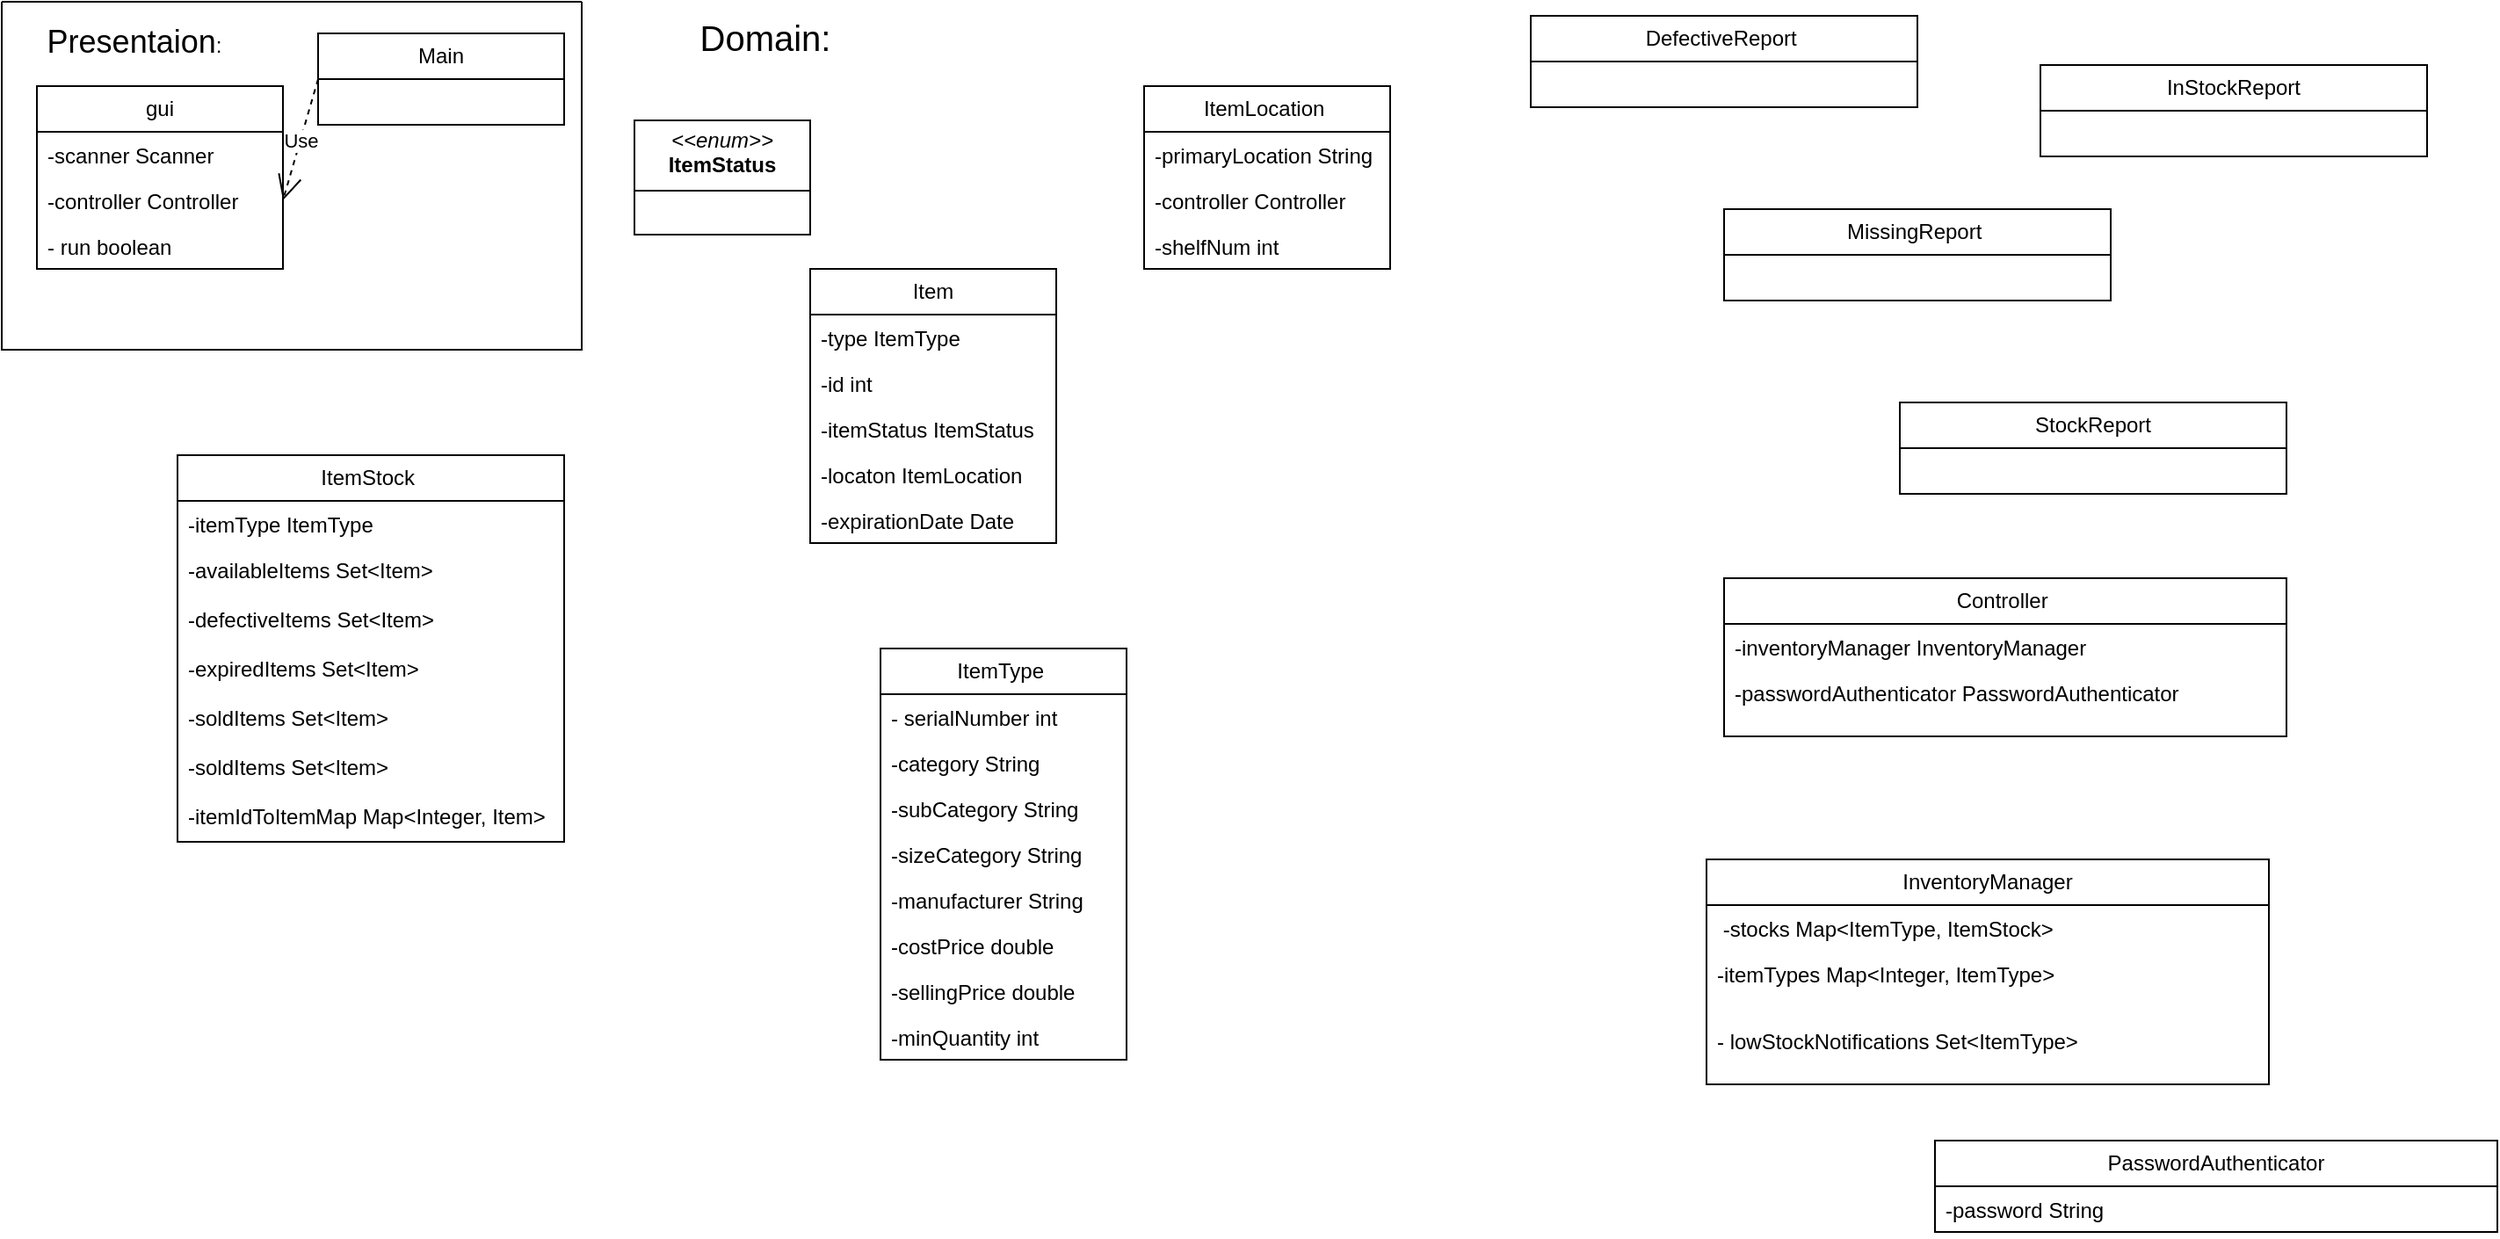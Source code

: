 <mxfile version="24.5.2" type="github">
  <diagram id="C5RBs43oDa-KdzZeNtuy" name="Page-1">
    <mxGraphModel dx="1336" dy="759" grid="1" gridSize="10" guides="1" tooltips="1" connect="1" arrows="1" fold="1" page="1" pageScale="1" pageWidth="827" pageHeight="1169" math="0" shadow="0">
      <root>
        <mxCell id="WIyWlLk6GJQsqaUBKTNV-0" />
        <mxCell id="WIyWlLk6GJQsqaUBKTNV-1" parent="WIyWlLk6GJQsqaUBKTNV-0" />
        <mxCell id="pisz0PyIYx20GaxpdS_j-4" value="&lt;font style=&quot;font-size: 18px;&quot;&gt;Presentaion&lt;/font&gt;:" style="text;html=1;align=center;verticalAlign=middle;resizable=0;points=[];autosize=1;strokeColor=none;fillColor=none;" vertex="1" parent="WIyWlLk6GJQsqaUBKTNV-1">
          <mxGeometry x="45" y="15" width="120" height="40" as="geometry" />
        </mxCell>
        <mxCell id="pisz0PyIYx20GaxpdS_j-6" value="gui" style="swimlane;fontStyle=0;childLayout=stackLayout;horizontal=1;startSize=26;fillColor=none;horizontalStack=0;resizeParent=1;resizeParentMax=0;resizeLast=0;collapsible=1;marginBottom=0;whiteSpace=wrap;html=1;" vertex="1" parent="WIyWlLk6GJQsqaUBKTNV-1">
          <mxGeometry x="50" y="60" width="140" height="104" as="geometry" />
        </mxCell>
        <mxCell id="pisz0PyIYx20GaxpdS_j-7" value="-scanner Scanner" style="text;strokeColor=none;fillColor=none;align=left;verticalAlign=top;spacingLeft=4;spacingRight=4;overflow=hidden;rotatable=0;points=[[0,0.5],[1,0.5]];portConstraint=eastwest;whiteSpace=wrap;html=1;" vertex="1" parent="pisz0PyIYx20GaxpdS_j-6">
          <mxGeometry y="26" width="140" height="26" as="geometry" />
        </mxCell>
        <mxCell id="pisz0PyIYx20GaxpdS_j-8" value="-controller Controller" style="text;strokeColor=none;fillColor=none;align=left;verticalAlign=top;spacingLeft=4;spacingRight=4;overflow=hidden;rotatable=0;points=[[0,0.5],[1,0.5]];portConstraint=eastwest;whiteSpace=wrap;html=1;" vertex="1" parent="pisz0PyIYx20GaxpdS_j-6">
          <mxGeometry y="52" width="140" height="26" as="geometry" />
        </mxCell>
        <mxCell id="pisz0PyIYx20GaxpdS_j-9" value="- run boolean" style="text;strokeColor=none;fillColor=none;align=left;verticalAlign=top;spacingLeft=4;spacingRight=4;overflow=hidden;rotatable=0;points=[[0,0.5],[1,0.5]];portConstraint=eastwest;whiteSpace=wrap;html=1;" vertex="1" parent="pisz0PyIYx20GaxpdS_j-6">
          <mxGeometry y="78" width="140" height="26" as="geometry" />
        </mxCell>
        <mxCell id="pisz0PyIYx20GaxpdS_j-14" value="Use" style="endArrow=open;endSize=12;dashed=1;html=1;rounded=0;entryX=1;entryY=0.5;entryDx=0;entryDy=0;exitX=0;exitY=0.5;exitDx=0;exitDy=0;" edge="1" parent="WIyWlLk6GJQsqaUBKTNV-1" source="pisz0PyIYx20GaxpdS_j-10" target="pisz0PyIYx20GaxpdS_j-8">
          <mxGeometry width="160" relative="1" as="geometry">
            <mxPoint x="330" y="180" as="sourcePoint" />
            <mxPoint x="490" y="180" as="targetPoint" />
          </mxGeometry>
        </mxCell>
        <mxCell id="pisz0PyIYx20GaxpdS_j-17" value="" style="swimlane;startSize=0;" vertex="1" parent="WIyWlLk6GJQsqaUBKTNV-1">
          <mxGeometry x="30" y="12" width="330" height="198" as="geometry" />
        </mxCell>
        <mxCell id="pisz0PyIYx20GaxpdS_j-10" value="Main" style="swimlane;fontStyle=0;childLayout=stackLayout;horizontal=1;startSize=26;fillColor=none;horizontalStack=0;resizeParent=1;resizeParentMax=0;resizeLast=0;collapsible=1;marginBottom=0;whiteSpace=wrap;html=1;" vertex="1" parent="pisz0PyIYx20GaxpdS_j-17">
          <mxGeometry x="180" y="18" width="140" height="52" as="geometry" />
        </mxCell>
        <mxCell id="pisz0PyIYx20GaxpdS_j-18" value="&lt;font style=&quot;font-size: 20px;&quot;&gt;Domain:&lt;/font&gt;" style="text;html=1;align=center;verticalAlign=middle;resizable=0;points=[];autosize=1;strokeColor=none;fillColor=none;" vertex="1" parent="WIyWlLk6GJQsqaUBKTNV-1">
          <mxGeometry x="414" y="12" width="100" height="40" as="geometry" />
        </mxCell>
        <mxCell id="pisz0PyIYx20GaxpdS_j-19" value="Item" style="swimlane;fontStyle=0;childLayout=stackLayout;horizontal=1;startSize=26;fillColor=none;horizontalStack=0;resizeParent=1;resizeParentMax=0;resizeLast=0;collapsible=1;marginBottom=0;whiteSpace=wrap;html=1;" vertex="1" parent="WIyWlLk6GJQsqaUBKTNV-1">
          <mxGeometry x="490" y="164" width="140" height="156" as="geometry" />
        </mxCell>
        <mxCell id="pisz0PyIYx20GaxpdS_j-20" value="-type ItemType" style="text;strokeColor=none;fillColor=none;align=left;verticalAlign=top;spacingLeft=4;spacingRight=4;overflow=hidden;rotatable=0;points=[[0,0.5],[1,0.5]];portConstraint=eastwest;whiteSpace=wrap;html=1;" vertex="1" parent="pisz0PyIYx20GaxpdS_j-19">
          <mxGeometry y="26" width="140" height="26" as="geometry" />
        </mxCell>
        <mxCell id="pisz0PyIYx20GaxpdS_j-21" value="-id int&amp;nbsp;" style="text;strokeColor=none;fillColor=none;align=left;verticalAlign=top;spacingLeft=4;spacingRight=4;overflow=hidden;rotatable=0;points=[[0,0.5],[1,0.5]];portConstraint=eastwest;whiteSpace=wrap;html=1;" vertex="1" parent="pisz0PyIYx20GaxpdS_j-19">
          <mxGeometry y="52" width="140" height="26" as="geometry" />
        </mxCell>
        <mxCell id="pisz0PyIYx20GaxpdS_j-22" value="-itemStatus ItemStatus" style="text;strokeColor=none;fillColor=none;align=left;verticalAlign=top;spacingLeft=4;spacingRight=4;overflow=hidden;rotatable=0;points=[[0,0.5],[1,0.5]];portConstraint=eastwest;whiteSpace=wrap;html=1;" vertex="1" parent="pisz0PyIYx20GaxpdS_j-19">
          <mxGeometry y="78" width="140" height="26" as="geometry" />
        </mxCell>
        <mxCell id="pisz0PyIYx20GaxpdS_j-39" value="-locaton ItemLocation" style="text;strokeColor=none;fillColor=none;align=left;verticalAlign=top;spacingLeft=4;spacingRight=4;overflow=hidden;rotatable=0;points=[[0,0.5],[1,0.5]];portConstraint=eastwest;whiteSpace=wrap;html=1;" vertex="1" parent="pisz0PyIYx20GaxpdS_j-19">
          <mxGeometry y="104" width="140" height="26" as="geometry" />
        </mxCell>
        <mxCell id="pisz0PyIYx20GaxpdS_j-40" value="-expirationDate Date" style="text;strokeColor=none;fillColor=none;align=left;verticalAlign=top;spacingLeft=4;spacingRight=4;overflow=hidden;rotatable=0;points=[[0,0.5],[1,0.5]];portConstraint=eastwest;whiteSpace=wrap;html=1;" vertex="1" parent="pisz0PyIYx20GaxpdS_j-19">
          <mxGeometry y="130" width="140" height="26" as="geometry" />
        </mxCell>
        <mxCell id="pisz0PyIYx20GaxpdS_j-23" value="ItemLocation&amp;nbsp;" style="swimlane;fontStyle=0;childLayout=stackLayout;horizontal=1;startSize=26;fillColor=none;horizontalStack=0;resizeParent=1;resizeParentMax=0;resizeLast=0;collapsible=1;marginBottom=0;whiteSpace=wrap;html=1;" vertex="1" parent="WIyWlLk6GJQsqaUBKTNV-1">
          <mxGeometry x="680" y="60" width="140" height="104" as="geometry" />
        </mxCell>
        <mxCell id="pisz0PyIYx20GaxpdS_j-24" value="-primaryLocation String" style="text;strokeColor=none;fillColor=none;align=left;verticalAlign=top;spacingLeft=4;spacingRight=4;overflow=hidden;rotatable=0;points=[[0,0.5],[1,0.5]];portConstraint=eastwest;whiteSpace=wrap;html=1;" vertex="1" parent="pisz0PyIYx20GaxpdS_j-23">
          <mxGeometry y="26" width="140" height="26" as="geometry" />
        </mxCell>
        <mxCell id="pisz0PyIYx20GaxpdS_j-25" value="-controller Controller" style="text;strokeColor=none;fillColor=none;align=left;verticalAlign=top;spacingLeft=4;spacingRight=4;overflow=hidden;rotatable=0;points=[[0,0.5],[1,0.5]];portConstraint=eastwest;whiteSpace=wrap;html=1;" vertex="1" parent="pisz0PyIYx20GaxpdS_j-23">
          <mxGeometry y="52" width="140" height="26" as="geometry" />
        </mxCell>
        <mxCell id="pisz0PyIYx20GaxpdS_j-26" value="-shelfNum int" style="text;strokeColor=none;fillColor=none;align=left;verticalAlign=top;spacingLeft=4;spacingRight=4;overflow=hidden;rotatable=0;points=[[0,0.5],[1,0.5]];portConstraint=eastwest;whiteSpace=wrap;html=1;" vertex="1" parent="pisz0PyIYx20GaxpdS_j-23">
          <mxGeometry y="78" width="140" height="26" as="geometry" />
        </mxCell>
        <mxCell id="pisz0PyIYx20GaxpdS_j-27" value="ItemStock&amp;nbsp;" style="swimlane;fontStyle=0;childLayout=stackLayout;horizontal=1;startSize=26;fillColor=none;horizontalStack=0;resizeParent=1;resizeParentMax=0;resizeLast=0;collapsible=1;marginBottom=0;whiteSpace=wrap;html=1;" vertex="1" parent="WIyWlLk6GJQsqaUBKTNV-1">
          <mxGeometry x="130" y="270" width="220" height="220" as="geometry" />
        </mxCell>
        <mxCell id="pisz0PyIYx20GaxpdS_j-28" value="-itemType ItemType&amp;nbsp;" style="text;strokeColor=none;fillColor=none;align=left;verticalAlign=top;spacingLeft=4;spacingRight=4;overflow=hidden;rotatable=0;points=[[0,0.5],[1,0.5]];portConstraint=eastwest;whiteSpace=wrap;html=1;" vertex="1" parent="pisz0PyIYx20GaxpdS_j-27">
          <mxGeometry y="26" width="220" height="26" as="geometry" />
        </mxCell>
        <mxCell id="pisz0PyIYx20GaxpdS_j-42" value="-availableItems Set&amp;lt;Item&amp;gt;" style="text;strokeColor=none;fillColor=none;align=left;verticalAlign=top;spacingLeft=4;spacingRight=4;overflow=hidden;rotatable=0;points=[[0,0.5],[1,0.5]];portConstraint=eastwest;whiteSpace=wrap;html=1;" vertex="1" parent="pisz0PyIYx20GaxpdS_j-27">
          <mxGeometry y="52" width="220" height="28" as="geometry" />
        </mxCell>
        <mxCell id="pisz0PyIYx20GaxpdS_j-43" value="-defectiveItems Set&amp;lt;Item&amp;gt;" style="text;strokeColor=none;fillColor=none;align=left;verticalAlign=top;spacingLeft=4;spacingRight=4;overflow=hidden;rotatable=0;points=[[0,0.5],[1,0.5]];portConstraint=eastwest;whiteSpace=wrap;html=1;" vertex="1" parent="pisz0PyIYx20GaxpdS_j-27">
          <mxGeometry y="80" width="220" height="28" as="geometry" />
        </mxCell>
        <mxCell id="pisz0PyIYx20GaxpdS_j-44" value="-expiredItems Set&amp;lt;Item&amp;gt;" style="text;strokeColor=none;fillColor=none;align=left;verticalAlign=top;spacingLeft=4;spacingRight=4;overflow=hidden;rotatable=0;points=[[0,0.5],[1,0.5]];portConstraint=eastwest;whiteSpace=wrap;html=1;" vertex="1" parent="pisz0PyIYx20GaxpdS_j-27">
          <mxGeometry y="108" width="220" height="28" as="geometry" />
        </mxCell>
        <mxCell id="pisz0PyIYx20GaxpdS_j-45" value="-soldItems Set&amp;lt;Item&amp;gt;" style="text;strokeColor=none;fillColor=none;align=left;verticalAlign=top;spacingLeft=4;spacingRight=4;overflow=hidden;rotatable=0;points=[[0,0.5],[1,0.5]];portConstraint=eastwest;whiteSpace=wrap;html=1;" vertex="1" parent="pisz0PyIYx20GaxpdS_j-27">
          <mxGeometry y="136" width="220" height="28" as="geometry" />
        </mxCell>
        <mxCell id="pisz0PyIYx20GaxpdS_j-46" value="-soldItems Set&amp;lt;Item&amp;gt;" style="text;strokeColor=none;fillColor=none;align=left;verticalAlign=top;spacingLeft=4;spacingRight=4;overflow=hidden;rotatable=0;points=[[0,0.5],[1,0.5]];portConstraint=eastwest;whiteSpace=wrap;html=1;" vertex="1" parent="pisz0PyIYx20GaxpdS_j-27">
          <mxGeometry y="164" width="220" height="28" as="geometry" />
        </mxCell>
        <mxCell id="pisz0PyIYx20GaxpdS_j-47" value="-itemIdToItemMap Map&amp;lt;Integer, Item&amp;gt;&amp;nbsp;" style="text;strokeColor=none;fillColor=none;align=left;verticalAlign=top;spacingLeft=4;spacingRight=4;overflow=hidden;rotatable=0;points=[[0,0.5],[1,0.5]];portConstraint=eastwest;whiteSpace=wrap;html=1;" vertex="1" parent="pisz0PyIYx20GaxpdS_j-27">
          <mxGeometry y="192" width="220" height="28" as="geometry" />
        </mxCell>
        <mxCell id="pisz0PyIYx20GaxpdS_j-35" value="ItemType&amp;nbsp;" style="swimlane;fontStyle=0;childLayout=stackLayout;horizontal=1;startSize=26;fillColor=none;horizontalStack=0;resizeParent=1;resizeParentMax=0;resizeLast=0;collapsible=1;marginBottom=0;whiteSpace=wrap;html=1;" vertex="1" parent="WIyWlLk6GJQsqaUBKTNV-1">
          <mxGeometry x="530" y="380" width="140" height="234" as="geometry" />
        </mxCell>
        <mxCell id="pisz0PyIYx20GaxpdS_j-36" value="-&amp;nbsp;serialNumber int" style="text;strokeColor=none;fillColor=none;align=left;verticalAlign=top;spacingLeft=4;spacingRight=4;overflow=hidden;rotatable=0;points=[[0,0.5],[1,0.5]];portConstraint=eastwest;whiteSpace=wrap;html=1;" vertex="1" parent="pisz0PyIYx20GaxpdS_j-35">
          <mxGeometry y="26" width="140" height="26" as="geometry" />
        </mxCell>
        <mxCell id="pisz0PyIYx20GaxpdS_j-37" value="-category String" style="text;strokeColor=none;fillColor=none;align=left;verticalAlign=top;spacingLeft=4;spacingRight=4;overflow=hidden;rotatable=0;points=[[0,0.5],[1,0.5]];portConstraint=eastwest;whiteSpace=wrap;html=1;" vertex="1" parent="pisz0PyIYx20GaxpdS_j-35">
          <mxGeometry y="52" width="140" height="26" as="geometry" />
        </mxCell>
        <mxCell id="pisz0PyIYx20GaxpdS_j-48" value="-subCategory String" style="text;strokeColor=none;fillColor=none;align=left;verticalAlign=top;spacingLeft=4;spacingRight=4;overflow=hidden;rotatable=0;points=[[0,0.5],[1,0.5]];portConstraint=eastwest;whiteSpace=wrap;html=1;" vertex="1" parent="pisz0PyIYx20GaxpdS_j-35">
          <mxGeometry y="78" width="140" height="26" as="geometry" />
        </mxCell>
        <mxCell id="pisz0PyIYx20GaxpdS_j-49" value="-sizeCategory String" style="text;strokeColor=none;fillColor=none;align=left;verticalAlign=top;spacingLeft=4;spacingRight=4;overflow=hidden;rotatable=0;points=[[0,0.5],[1,0.5]];portConstraint=eastwest;whiteSpace=wrap;html=1;" vertex="1" parent="pisz0PyIYx20GaxpdS_j-35">
          <mxGeometry y="104" width="140" height="26" as="geometry" />
        </mxCell>
        <mxCell id="pisz0PyIYx20GaxpdS_j-50" value="-manufacturer String" style="text;strokeColor=none;fillColor=none;align=left;verticalAlign=top;spacingLeft=4;spacingRight=4;overflow=hidden;rotatable=0;points=[[0,0.5],[1,0.5]];portConstraint=eastwest;whiteSpace=wrap;html=1;" vertex="1" parent="pisz0PyIYx20GaxpdS_j-35">
          <mxGeometry y="130" width="140" height="26" as="geometry" />
        </mxCell>
        <mxCell id="pisz0PyIYx20GaxpdS_j-51" value="-costPrice double" style="text;strokeColor=none;fillColor=none;align=left;verticalAlign=top;spacingLeft=4;spacingRight=4;overflow=hidden;rotatable=0;points=[[0,0.5],[1,0.5]];portConstraint=eastwest;whiteSpace=wrap;html=1;" vertex="1" parent="pisz0PyIYx20GaxpdS_j-35">
          <mxGeometry y="156" width="140" height="26" as="geometry" />
        </mxCell>
        <mxCell id="pisz0PyIYx20GaxpdS_j-53" value="-sellingPrice double" style="text;strokeColor=none;fillColor=none;align=left;verticalAlign=top;spacingLeft=4;spacingRight=4;overflow=hidden;rotatable=0;points=[[0,0.5],[1,0.5]];portConstraint=eastwest;whiteSpace=wrap;html=1;" vertex="1" parent="pisz0PyIYx20GaxpdS_j-35">
          <mxGeometry y="182" width="140" height="26" as="geometry" />
        </mxCell>
        <mxCell id="pisz0PyIYx20GaxpdS_j-54" value="-minQuantity int" style="text;strokeColor=none;fillColor=none;align=left;verticalAlign=top;spacingLeft=4;spacingRight=4;overflow=hidden;rotatable=0;points=[[0,0.5],[1,0.5]];portConstraint=eastwest;whiteSpace=wrap;html=1;" vertex="1" parent="pisz0PyIYx20GaxpdS_j-35">
          <mxGeometry y="208" width="140" height="26" as="geometry" />
        </mxCell>
        <mxCell id="pisz0PyIYx20GaxpdS_j-41" value="&lt;p style=&quot;margin:0px;margin-top:4px;text-align:center;&quot;&gt;&lt;i&gt;&amp;lt;&amp;lt;enum&amp;gt;&amp;gt;&lt;/i&gt;&lt;br&gt;&lt;b&gt;ItemStatus&lt;/b&gt;&lt;br&gt;&lt;/p&gt;&lt;hr size=&quot;1&quot; style=&quot;border-style:solid;&quot;&gt;&lt;p style=&quot;margin:0px;margin-left:4px;&quot;&gt;&lt;br&gt;&lt;/p&gt;" style="verticalAlign=top;align=left;overflow=fill;html=1;whiteSpace=wrap;" vertex="1" parent="WIyWlLk6GJQsqaUBKTNV-1">
          <mxGeometry x="390" y="79.5" width="100" height="65" as="geometry" />
        </mxCell>
        <mxCell id="pisz0PyIYx20GaxpdS_j-55" value="DefectiveReport&amp;nbsp;" style="swimlane;fontStyle=0;childLayout=stackLayout;horizontal=1;startSize=26;fillColor=none;horizontalStack=0;resizeParent=1;resizeParentMax=0;resizeLast=0;collapsible=1;marginBottom=0;whiteSpace=wrap;html=1;" vertex="1" parent="WIyWlLk6GJQsqaUBKTNV-1">
          <mxGeometry x="900" y="20" width="220" height="52" as="geometry" />
        </mxCell>
        <mxCell id="pisz0PyIYx20GaxpdS_j-63" value="StockReport" style="swimlane;fontStyle=0;childLayout=stackLayout;horizontal=1;startSize=26;fillColor=none;horizontalStack=0;resizeParent=1;resizeParentMax=0;resizeLast=0;collapsible=1;marginBottom=0;whiteSpace=wrap;html=1;" vertex="1" parent="WIyWlLk6GJQsqaUBKTNV-1">
          <mxGeometry x="1110" y="240" width="220" height="52" as="geometry" />
        </mxCell>
        <mxCell id="pisz0PyIYx20GaxpdS_j-64" value="InStockReport" style="swimlane;fontStyle=0;childLayout=stackLayout;horizontal=1;startSize=26;fillColor=none;horizontalStack=0;resizeParent=1;resizeParentMax=0;resizeLast=0;collapsible=1;marginBottom=0;whiteSpace=wrap;html=1;" vertex="1" parent="WIyWlLk6GJQsqaUBKTNV-1">
          <mxGeometry x="1190" y="48" width="220" height="52" as="geometry" />
        </mxCell>
        <mxCell id="pisz0PyIYx20GaxpdS_j-65" value="MissingReport&amp;nbsp;" style="swimlane;fontStyle=0;childLayout=stackLayout;horizontal=1;startSize=26;fillColor=none;horizontalStack=0;resizeParent=1;resizeParentMax=0;resizeLast=0;collapsible=1;marginBottom=0;whiteSpace=wrap;html=1;" vertex="1" parent="WIyWlLk6GJQsqaUBKTNV-1">
          <mxGeometry x="1010" y="130" width="220" height="52" as="geometry" />
        </mxCell>
        <mxCell id="pisz0PyIYx20GaxpdS_j-67" value="Controller&amp;nbsp;" style="swimlane;fontStyle=0;childLayout=stackLayout;horizontal=1;startSize=26;fillColor=none;horizontalStack=0;resizeParent=1;resizeParentMax=0;resizeLast=0;collapsible=1;marginBottom=0;whiteSpace=wrap;html=1;" vertex="1" parent="WIyWlLk6GJQsqaUBKTNV-1">
          <mxGeometry x="1010" y="340" width="320" height="90" as="geometry" />
        </mxCell>
        <mxCell id="pisz0PyIYx20GaxpdS_j-68" value="-inventoryManager InventoryManager" style="text;strokeColor=none;fillColor=none;align=left;verticalAlign=top;spacingLeft=4;spacingRight=4;overflow=hidden;rotatable=0;points=[[0,0.5],[1,0.5]];portConstraint=eastwest;whiteSpace=wrap;html=1;" vertex="1" parent="pisz0PyIYx20GaxpdS_j-67">
          <mxGeometry y="26" width="320" height="26" as="geometry" />
        </mxCell>
        <mxCell id="pisz0PyIYx20GaxpdS_j-75" value="-passwordAuthenticator PasswordAuthenticator" style="text;strokeColor=none;fillColor=none;align=left;verticalAlign=top;spacingLeft=4;spacingRight=4;overflow=hidden;rotatable=0;points=[[0,0.5],[1,0.5]];portConstraint=eastwest;whiteSpace=wrap;html=1;" vertex="1" parent="pisz0PyIYx20GaxpdS_j-67">
          <mxGeometry y="52" width="320" height="38" as="geometry" />
        </mxCell>
        <mxCell id="pisz0PyIYx20GaxpdS_j-76" value="InventoryManager" style="swimlane;fontStyle=0;childLayout=stackLayout;horizontal=1;startSize=26;fillColor=none;horizontalStack=0;resizeParent=1;resizeParentMax=0;resizeLast=0;collapsible=1;marginBottom=0;whiteSpace=wrap;html=1;" vertex="1" parent="WIyWlLk6GJQsqaUBKTNV-1">
          <mxGeometry x="1000" y="500" width="320" height="128" as="geometry" />
        </mxCell>
        <mxCell id="pisz0PyIYx20GaxpdS_j-77" value="&amp;nbsp;-stocks Map&amp;lt;ItemType, ItemStock&amp;gt;&amp;nbsp;" style="text;strokeColor=none;fillColor=none;align=left;verticalAlign=top;spacingLeft=4;spacingRight=4;overflow=hidden;rotatable=0;points=[[0,0.5],[1,0.5]];portConstraint=eastwest;whiteSpace=wrap;html=1;" vertex="1" parent="pisz0PyIYx20GaxpdS_j-76">
          <mxGeometry y="26" width="320" height="26" as="geometry" />
        </mxCell>
        <mxCell id="pisz0PyIYx20GaxpdS_j-78" value="-itemTypes Map&amp;lt;Integer, ItemType&amp;gt;" style="text;strokeColor=none;fillColor=none;align=left;verticalAlign=top;spacingLeft=4;spacingRight=4;overflow=hidden;rotatable=0;points=[[0,0.5],[1,0.5]];portConstraint=eastwest;whiteSpace=wrap;html=1;" vertex="1" parent="pisz0PyIYx20GaxpdS_j-76">
          <mxGeometry y="52" width="320" height="38" as="geometry" />
        </mxCell>
        <mxCell id="pisz0PyIYx20GaxpdS_j-79" value="- lowStockNotifications Set&amp;lt;ItemType&amp;gt;" style="text;strokeColor=none;fillColor=none;align=left;verticalAlign=top;spacingLeft=4;spacingRight=4;overflow=hidden;rotatable=0;points=[[0,0.5],[1,0.5]];portConstraint=eastwest;whiteSpace=wrap;html=1;" vertex="1" parent="pisz0PyIYx20GaxpdS_j-76">
          <mxGeometry y="90" width="320" height="38" as="geometry" />
        </mxCell>
        <mxCell id="pisz0PyIYx20GaxpdS_j-84" value="PasswordAuthenticator" style="swimlane;fontStyle=0;childLayout=stackLayout;horizontal=1;startSize=26;fillColor=none;horizontalStack=0;resizeParent=1;resizeParentMax=0;resizeLast=0;collapsible=1;marginBottom=0;whiteSpace=wrap;html=1;" vertex="1" parent="WIyWlLk6GJQsqaUBKTNV-1">
          <mxGeometry x="1130" y="660" width="320" height="52" as="geometry" />
        </mxCell>
        <mxCell id="pisz0PyIYx20GaxpdS_j-85" value="-password String&amp;nbsp;" style="text;strokeColor=none;fillColor=none;align=left;verticalAlign=top;spacingLeft=4;spacingRight=4;overflow=hidden;rotatable=0;points=[[0,0.5],[1,0.5]];portConstraint=eastwest;whiteSpace=wrap;html=1;" vertex="1" parent="pisz0PyIYx20GaxpdS_j-84">
          <mxGeometry y="26" width="320" height="26" as="geometry" />
        </mxCell>
      </root>
    </mxGraphModel>
  </diagram>
</mxfile>
